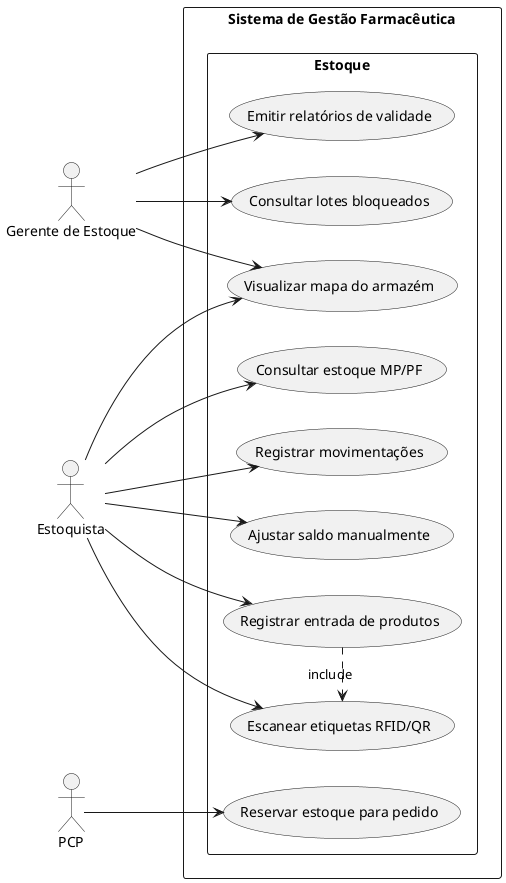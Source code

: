 @startuml
left to right direction

actor "Gerente de Estoque" as GerenteEst
actor Estoquista
actor PCP

rectangle "Sistema de Gestão Farmacêutica" {
  rectangle Estoque {
    usecase "Consultar estoque MP/PF" as UC8
    usecase "Reservar estoque para pedido" as UC9
    usecase "Registrar entrada de produtos" as UC10
    usecase "Visualizar mapa do armazém" as UC11
    usecase "Consultar lotes bloqueados" as UC12
    usecase "Registrar movimentações" as UC13
    usecase "Emitir relatórios de validade" as UC14
    usecase "Ajustar saldo manualmente" as UC15
    usecase "Escanear etiquetas RFID/QR" as UC16
  }
}

GerenteEst --> UC11
GerenteEst --> UC12
GerenteEst --> UC14
Estoquista --> UC8
Estoquista --> UC10
Estoquista --> UC11
Estoquista --> UC13
Estoquista --> UC15
Estoquista --> UC16
PCP --> UC9

UC10 .> UC16 : include

@enduml